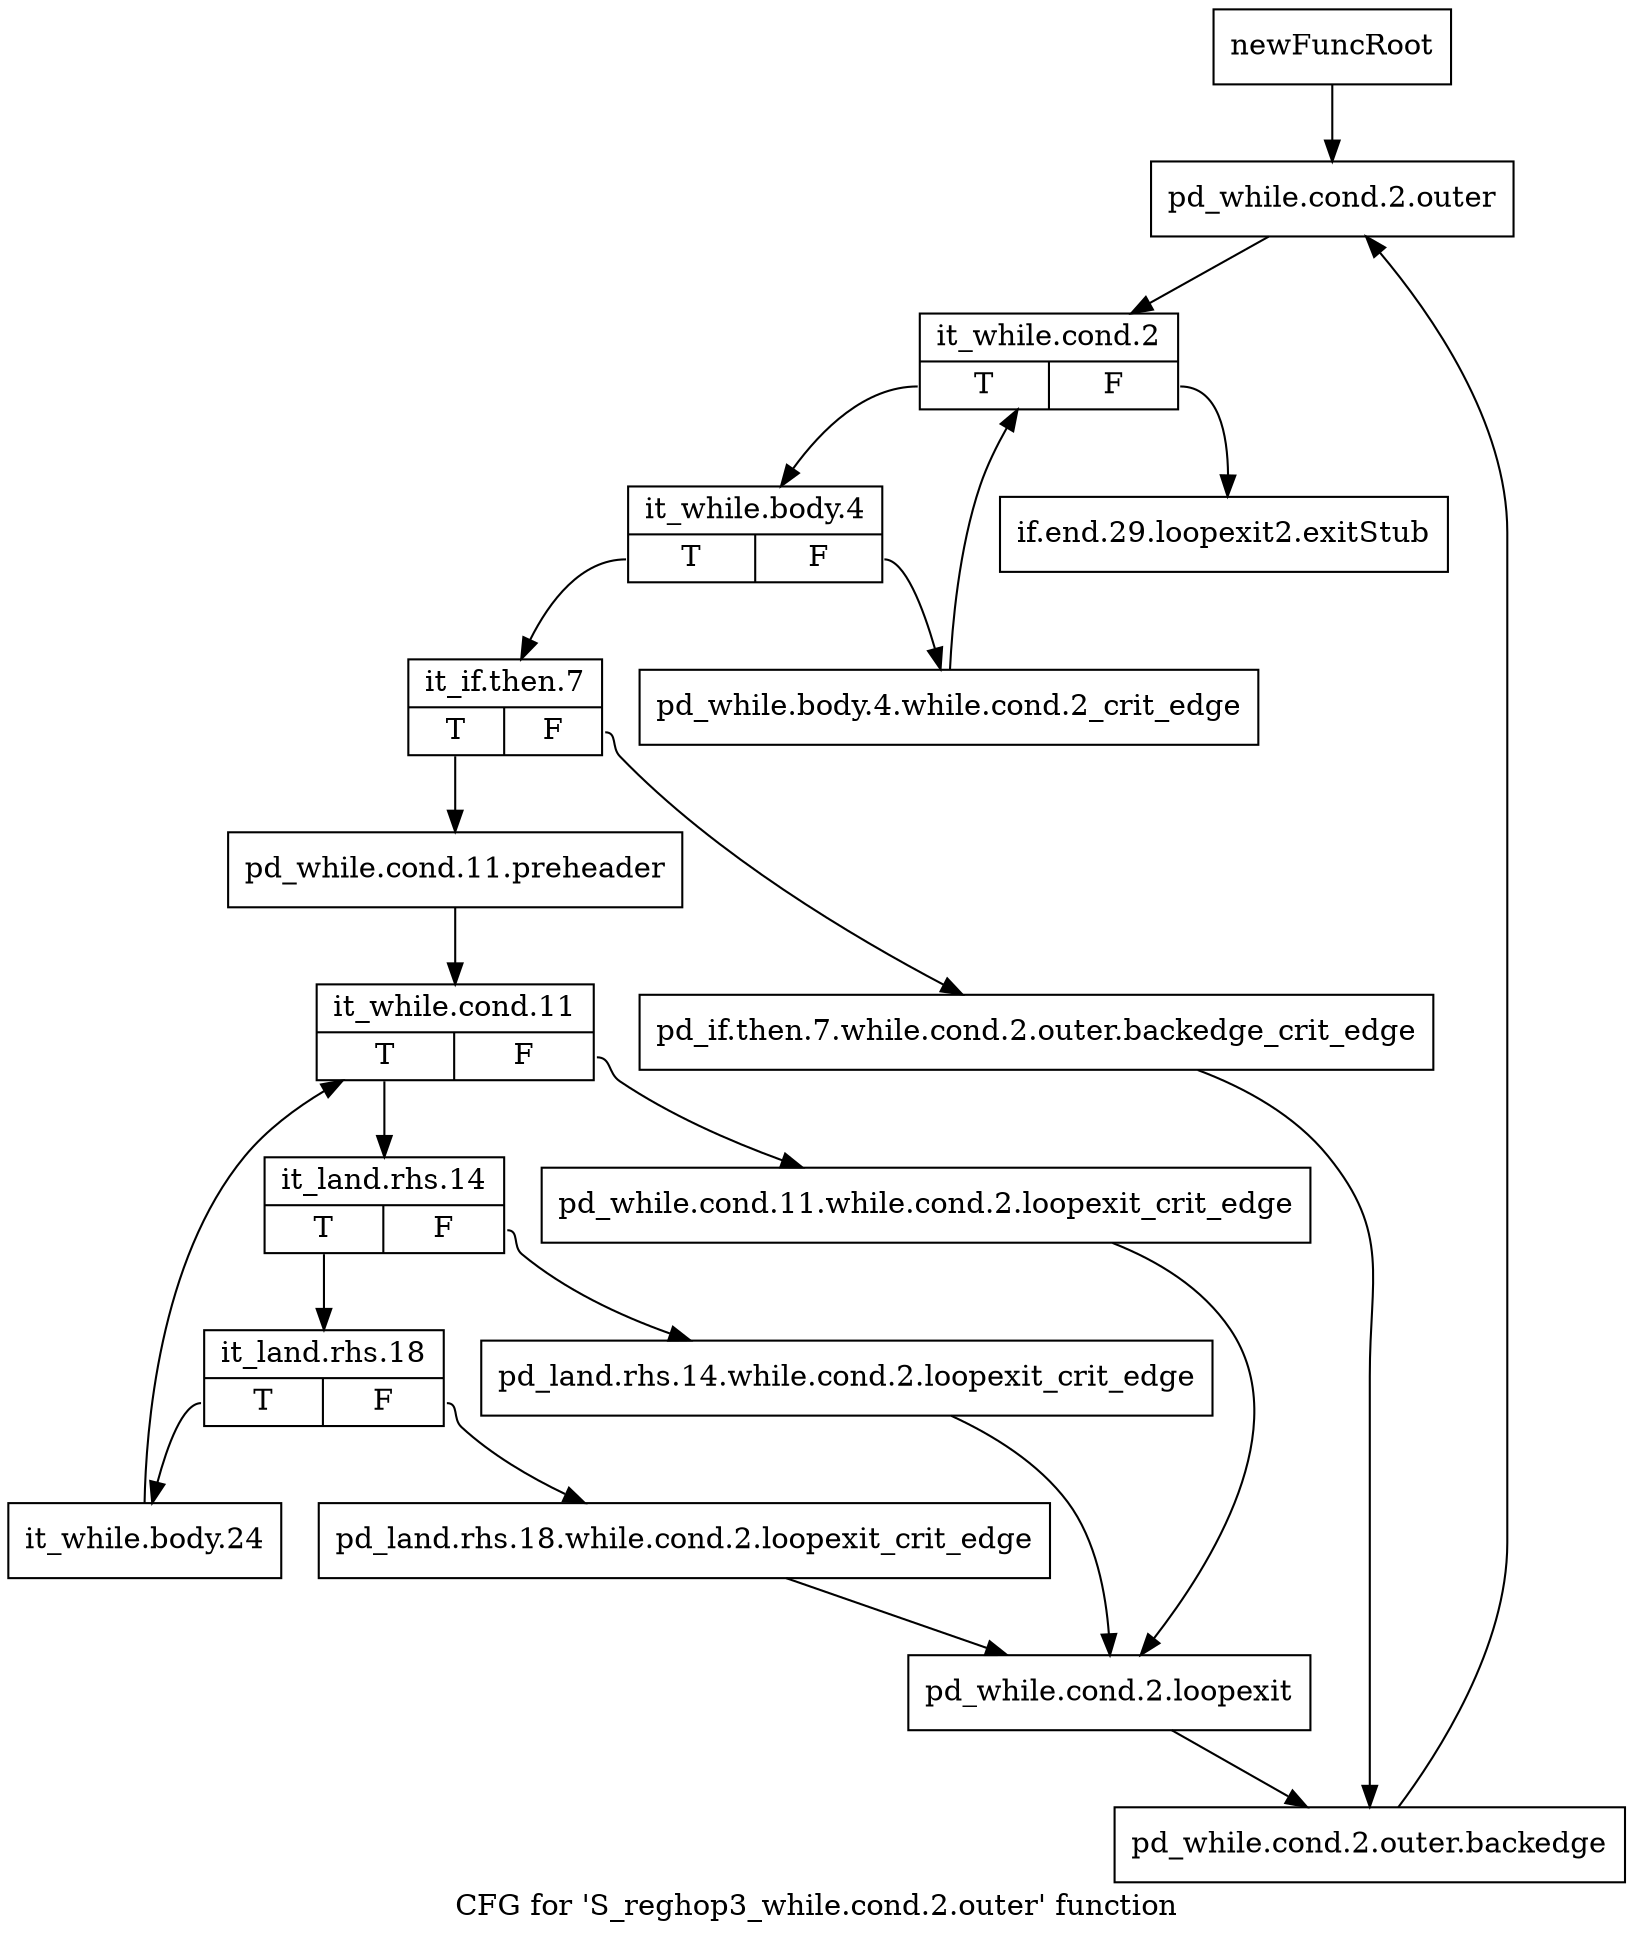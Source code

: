 digraph "CFG for 'S_reghop3_while.cond.2.outer' function" {
	label="CFG for 'S_reghop3_while.cond.2.outer' function";

	Node0x5271540 [shape=record,label="{newFuncRoot}"];
	Node0x5271540 -> Node0x52715e0;
	Node0x5271590 [shape=record,label="{if.end.29.loopexit2.exitStub}"];
	Node0x52715e0 [shape=record,label="{pd_while.cond.2.outer}"];
	Node0x52715e0 -> Node0x5271630;
	Node0x5271630 [shape=record,label="{it_while.cond.2|{<s0>T|<s1>F}}"];
	Node0x5271630:s0 -> Node0x5271680;
	Node0x5271630:s1 -> Node0x5271590;
	Node0x5271680 [shape=record,label="{it_while.body.4|{<s0>T|<s1>F}}"];
	Node0x5271680:s0 -> Node0x5271720;
	Node0x5271680:s1 -> Node0x52716d0;
	Node0x52716d0 [shape=record,label="{pd_while.body.4.while.cond.2_crit_edge}"];
	Node0x52716d0 -> Node0x5271630;
	Node0x5271720 [shape=record,label="{it_if.then.7|{<s0>T|<s1>F}}"];
	Node0x5271720:s0 -> Node0x52717c0;
	Node0x5271720:s1 -> Node0x5271770;
	Node0x5271770 [shape=record,label="{pd_if.then.7.while.cond.2.outer.backedge_crit_edge}"];
	Node0x5271770 -> Node0x5271a40;
	Node0x52717c0 [shape=record,label="{pd_while.cond.11.preheader}"];
	Node0x52717c0 -> Node0x5271810;
	Node0x5271810 [shape=record,label="{it_while.cond.11|{<s0>T|<s1>F}}"];
	Node0x5271810:s0 -> Node0x52718b0;
	Node0x5271810:s1 -> Node0x5271860;
	Node0x5271860 [shape=record,label="{pd_while.cond.11.while.cond.2.loopexit_crit_edge}"];
	Node0x5271860 -> Node0x52719f0;
	Node0x52718b0 [shape=record,label="{it_land.rhs.14|{<s0>T|<s1>F}}"];
	Node0x52718b0:s0 -> Node0x5271950;
	Node0x52718b0:s1 -> Node0x5271900;
	Node0x5271900 [shape=record,label="{pd_land.rhs.14.while.cond.2.loopexit_crit_edge}"];
	Node0x5271900 -> Node0x52719f0;
	Node0x5271950 [shape=record,label="{it_land.rhs.18|{<s0>T|<s1>F}}"];
	Node0x5271950:s0 -> Node0x5271a90;
	Node0x5271950:s1 -> Node0x52719a0;
	Node0x52719a0 [shape=record,label="{pd_land.rhs.18.while.cond.2.loopexit_crit_edge}"];
	Node0x52719a0 -> Node0x52719f0;
	Node0x52719f0 [shape=record,label="{pd_while.cond.2.loopexit}"];
	Node0x52719f0 -> Node0x5271a40;
	Node0x5271a40 [shape=record,label="{pd_while.cond.2.outer.backedge}"];
	Node0x5271a40 -> Node0x52715e0;
	Node0x5271a90 [shape=record,label="{it_while.body.24}"];
	Node0x5271a90 -> Node0x5271810;
}
